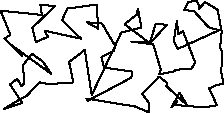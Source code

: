 unitsize(0.001cm);
draw((3140,1401)--(3220,1454));
draw((3220,1454)--(3438,901));
draw((3438,901)--(3370,791));
draw((3370,791)--(3084,774));
draw((3084,774)--(3084,748));
draw((3084,748)--(2801,695));
draw((2801,695)--(2830,775));
draw((2830,775)--(2698,1221));
draw((2698,1221)--(2312,1270));
draw((2312,1270)--(2642,1269));
draw((2642,1269)--(2741,1583));
draw((2741,1583)--(2937,1568));
draw((2937,1568)--(2639,1239));
draw((2639,1239)--(2191,1579));
draw((2191,1579)--(2408,1747));
draw((2408,1747)--(2426,1851));
draw((2426,1851)--(2489,1520));
draw((2489,1520)--(2132,1432));
draw((2132,1432)--(2009,1163));
draw((2009,1163)--(1612,328));
draw((1612,328)--(1490,1123));
draw((1490,1123)--(1213,910));
draw((1213,910)--(1286,550));
draw((1286,550)--(844,520));
draw((844,520)--(694,552));
draw((694,552)--(468,319));
draw((468,319)--(347,252));
draw((347,252)--(61,81));
draw((61,81)--(387,190));
draw((387,190)--(171,514));
draw((171,514)--(298,615));
draw((298,615)--(380,478));
draw((380,478)--(422,542));
draw((422,542)--(399,850));
draw((399,850)--(556,1056));
draw((556,1056)--(749,920));
draw((749,920)--(896,705));
draw((896,705)--(193,1210));
draw((193,1210)--(376,1018));
draw((376,1018)--(71,1323));
draw((71,1323)--(177,1390));
draw((177,1390)--(3,1817));
draw((3,1817)--(731,1741));
draw((731,1741)--(706,1925));
draw((706,1925)--(962,1895));
draw((962,1895)--(563,1513));
draw((563,1513)--(627,1261));
draw((627,1261)--(839,1355));
draw((839,1355)--(782,1462));
draw((782,1462)--(1423,1322));
draw((1423,1322)--(1090,1652));
draw((1090,1652)--(1182,1853));
draw((1182,1853)--(1697,1924));
draw((1697,1924)--(1729,1498));
draw((1729,1498)--(1526,1612));
draw((1526,1612)--(1794,1589));
draw((1794,1589)--(2030,1186));
draw((2030,1186)--(2000,1110));
draw((2000,1110)--(1782,995));
draw((1782,995)--(1829,812));
draw((1829,812)--(2330,741));
draw((2330,741)--(2310,635));
draw((2310,635)--(1538,224));
draw((1538,224)--(1517,266));
draw((1517,266)--(2372,127));
draw((2372,127)--(2630,20));
draw((2630,20)--(2614,195));
draw((2614,195)--(2503,352));
draw((2503,352)--(2800,653));
draw((2800,653)--(2938,543));
draw((2938,543)--(2929,485));
draw((2929,485)--(3292,152));
draw((3292,152)--(3162,367));
draw((3162,367)--(3017,108));
draw((3017,108)--(3123,217));
draw((3123,217)--(3060,155));
draw((3060,155)--(3595,111));
draw((3595,111)--(3821,147));
draw((3821,147)--(3684,445));
draw((3684,445)--(3829,513));
draw((3829,513)--(3938,516));
draw((3938,516)--(3896,742));
draw((3896,742)--(3918,1088));
draw((3918,1088)--(3876,1165));
draw((3876,1165)--(3904,1444));
draw((3904,1444)--(3834,1827));
draw((3834,1827)--(3782,1865));
draw((3782,1865)--(3611,1968));
draw((3611,1968)--(3507,1851));
draw((3507,1851)--(3515,1892));
draw((3515,1892)--(3453,1998));
draw((3453,1998)--(3317,1966));
draw((3317,1966)--(3245,1828));
draw((3245,1828)--(3417,1808));
draw((3417,1808)--(3675,1522));
draw((3675,1522)--(3858,1472));
draw((3858,1472)--(3133,1143));
draw((3133,1143)--(3058,1276));
draw((3058,1276)--(3114,1629));
draw((3114,1629)--(3140,1401));
